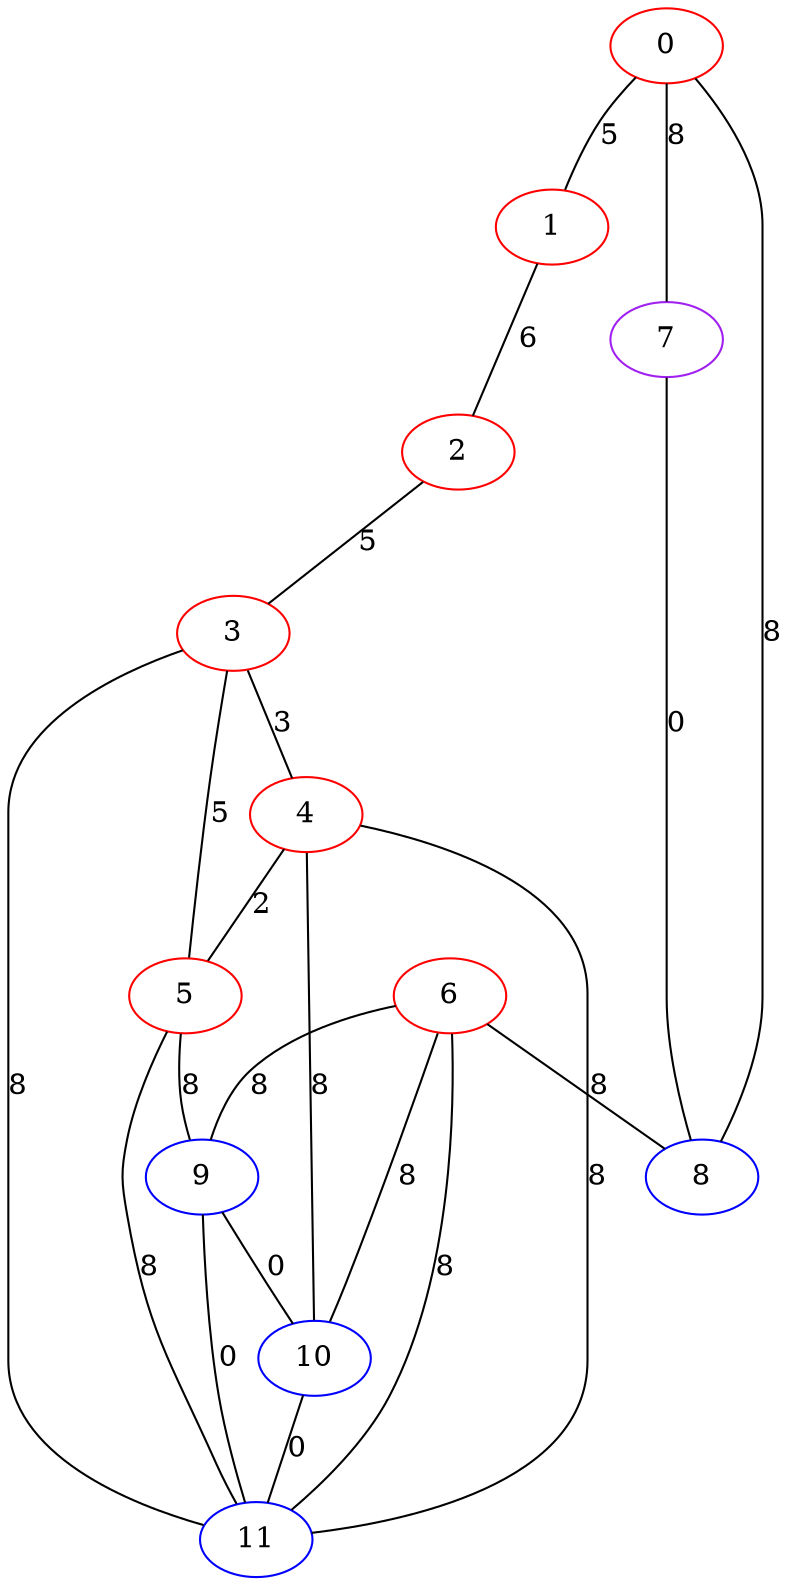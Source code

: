 graph "" {
0 [color=red, weight=1];
1 [color=red, weight=1];
2 [color=red, weight=1];
3 [color=red, weight=1];
4 [color=red, weight=1];
5 [color=red, weight=1];
6 [color=red, weight=1];
7 [color=purple, weight=4];
8 [color=blue, weight=3];
9 [color=blue, weight=3];
10 [color=blue, weight=3];
11 [color=blue, weight=3];
0 -- 8  [key=0, label=8];
0 -- 1  [key=0, label=5];
0 -- 7  [key=0, label=8];
1 -- 2  [key=0, label=6];
2 -- 3  [key=0, label=5];
3 -- 11  [key=0, label=8];
3 -- 4  [key=0, label=3];
3 -- 5  [key=0, label=5];
4 -- 11  [key=0, label=8];
4 -- 10  [key=0, label=8];
4 -- 5  [key=0, label=2];
5 -- 11  [key=0, label=8];
5 -- 9  [key=0, label=8];
6 -- 8  [key=0, label=8];
6 -- 9  [key=0, label=8];
6 -- 10  [key=0, label=8];
6 -- 11  [key=0, label=8];
7 -- 8  [key=0, label=0];
9 -- 10  [key=0, label=0];
9 -- 11  [key=0, label=0];
10 -- 11  [key=0, label=0];
}
